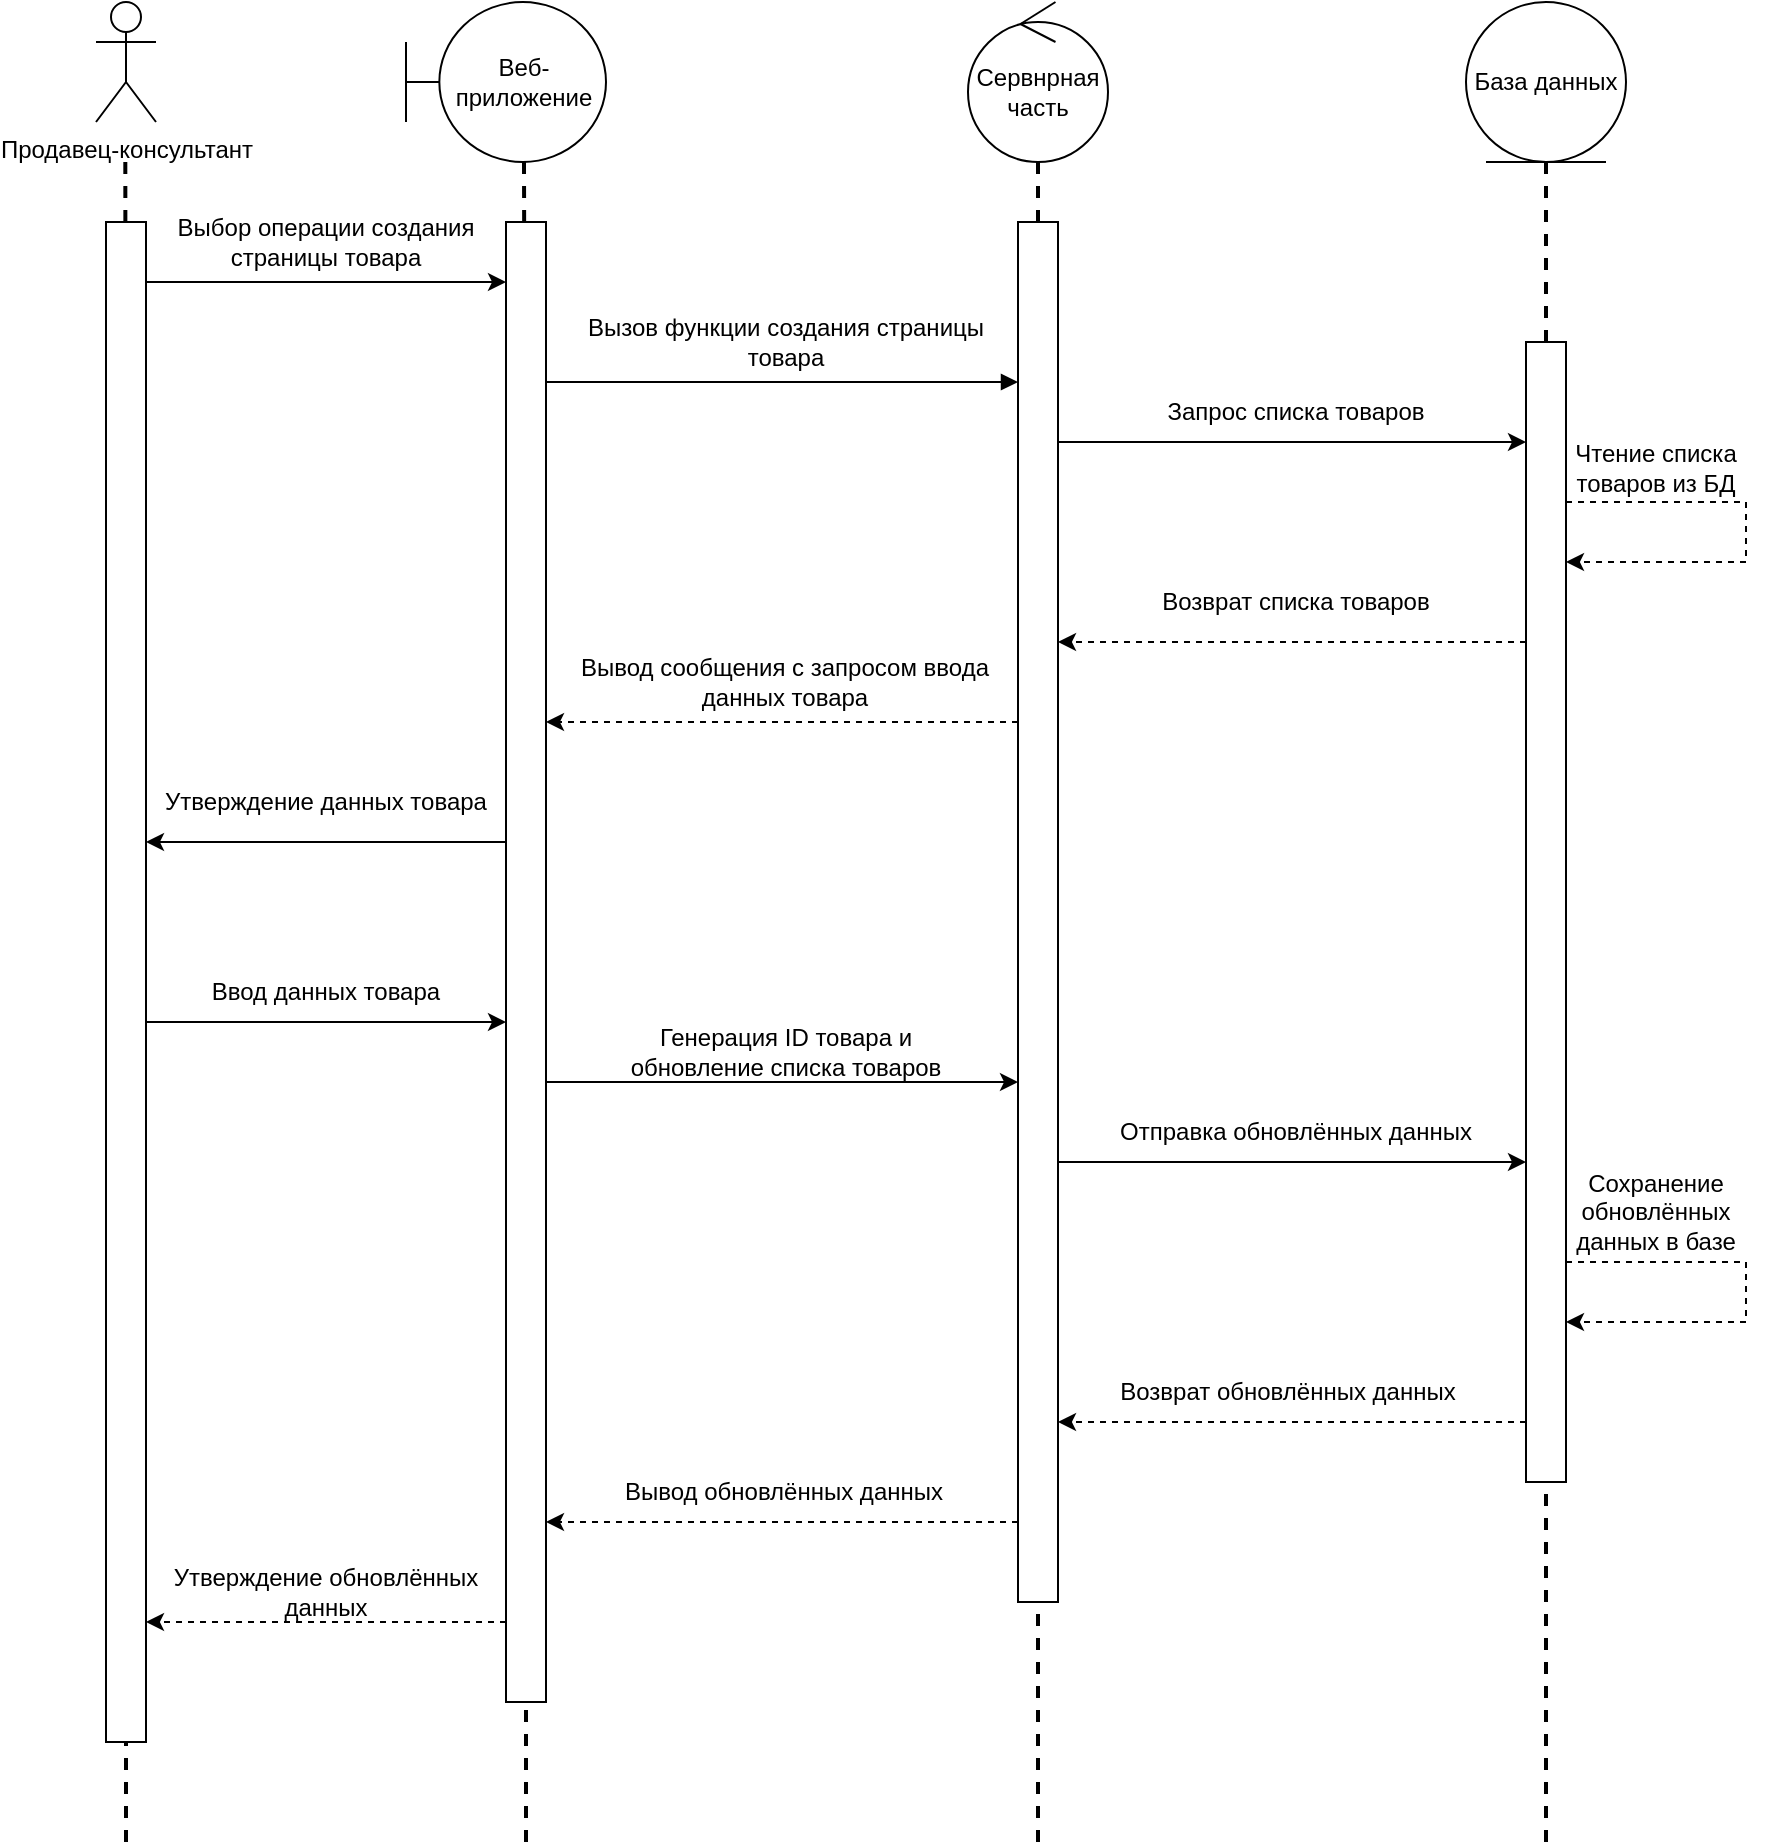 <mxfile version="16.5.1" type="device"><diagram id="CVpzIZxZ6FQc-zkJlyMm" name="Страница 1"><mxGraphModel dx="525" dy="412" grid="1" gridSize="10" guides="1" tooltips="1" connect="1" arrows="1" fold="1" page="1" pageScale="1" pageWidth="827" pageHeight="1169" math="0" shadow="0"><root><mxCell id="0"/><mxCell id="1" parent="0"/><mxCell id="GgT9fDXqA0Cxmzo699EA-2" value="Продавец-консультант" style="shape=umlActor;verticalLabelPosition=bottom;verticalAlign=top;html=1;outlineConnect=0;" parent="1" vertex="1"><mxGeometry x="155" width="30" height="60" as="geometry"/></mxCell><mxCell id="GgT9fDXqA0Cxmzo699EA-5" value="Выбор операции создания страницы товара" style="text;html=1;strokeColor=none;fillColor=none;align=center;verticalAlign=middle;whiteSpace=wrap;rounded=0;" parent="1" vertex="1"><mxGeometry x="180" y="100" width="180" height="40" as="geometry"/></mxCell><mxCell id="GgT9fDXqA0Cxmzo699EA-6" value="Запрос списка товаров" style="text;html=1;strokeColor=none;fillColor=none;align=center;verticalAlign=middle;whiteSpace=wrap;rounded=0;" parent="1" vertex="1"><mxGeometry x="640" y="188.75" width="230" height="32.5" as="geometry"/></mxCell><mxCell id="GgT9fDXqA0Cxmzo699EA-7" value="Чтение списка товаров из БД" style="text;html=1;strokeColor=none;fillColor=none;align=center;verticalAlign=middle;whiteSpace=wrap;rounded=0;" parent="1" vertex="1"><mxGeometry x="890" y="215" width="90" height="35" as="geometry"/></mxCell><mxCell id="GgT9fDXqA0Cxmzo699EA-8" value="Возврат списка товаров" style="text;html=1;strokeColor=none;fillColor=none;align=center;verticalAlign=middle;whiteSpace=wrap;rounded=0;" parent="1" vertex="1"><mxGeometry x="640" y="280" width="230" height="40" as="geometry"/></mxCell><mxCell id="GgT9fDXqA0Cxmzo699EA-10" value="Ввод данных товара" style="text;html=1;strokeColor=none;fillColor=none;align=center;verticalAlign=middle;whiteSpace=wrap;rounded=0;" parent="1" vertex="1"><mxGeometry x="180" y="480" width="180" height="30" as="geometry"/></mxCell><mxCell id="GgT9fDXqA0Cxmzo699EA-17" value="Отправка обновлённых данных" style="text;html=1;strokeColor=none;fillColor=none;align=center;verticalAlign=middle;whiteSpace=wrap;rounded=0;" parent="1" vertex="1"><mxGeometry x="640" y="550" width="230" height="30" as="geometry"/></mxCell><mxCell id="GgT9fDXqA0Cxmzo699EA-20" value="Сохранение обновлённых данных в базе" style="text;html=1;strokeColor=none;fillColor=none;align=center;verticalAlign=middle;whiteSpace=wrap;rounded=0;" parent="1" vertex="1"><mxGeometry x="890" y="580" width="90" height="50" as="geometry"/></mxCell><mxCell id="Dryz8J-gVgUKQ2lueqJI-1" value="Веб-приложение" style="shape=umlBoundary;whiteSpace=wrap;html=1;" parent="1" vertex="1"><mxGeometry x="310" width="100" height="80" as="geometry"/></mxCell><mxCell id="Dryz8J-gVgUKQ2lueqJI-2" value="База данных" style="ellipse;shape=umlEntity;whiteSpace=wrap;html=1;" parent="1" vertex="1"><mxGeometry x="840" width="80" height="80" as="geometry"/></mxCell><mxCell id="80jDLiHwljJUnVOSaJOS-2" value="" style="endArrow=none;dashed=1;html=1;strokeWidth=2;rounded=0;startArrow=none;" parent="1" source="80jDLiHwljJUnVOSaJOS-10" edge="1"><mxGeometry width="50" height="50" relative="1" as="geometry"><mxPoint x="369.34" y="1160" as="sourcePoint"/><mxPoint x="369" y="80" as="targetPoint"/></mxGeometry></mxCell><mxCell id="80jDLiHwljJUnVOSaJOS-3" value="" style="endArrow=none;dashed=1;html=1;strokeWidth=2;rounded=0;startArrow=none;" parent="1" source="80jDLiHwljJUnVOSaJOS-12" target="Dryz8J-gVgUKQ2lueqJI-2" edge="1"><mxGeometry width="50" height="50" relative="1" as="geometry"><mxPoint x="879.84" y="1160" as="sourcePoint"/><mxPoint x="879.5" y="80.0" as="targetPoint"/></mxGeometry></mxCell><mxCell id="80jDLiHwljJUnVOSaJOS-4" value="" style="endArrow=none;dashed=1;html=1;strokeWidth=2;rounded=0;startArrow=none;" parent="1" source="80jDLiHwljJUnVOSaJOS-5" edge="1"><mxGeometry width="50" height="50" relative="1" as="geometry"><mxPoint x="170" y="1160" as="sourcePoint"/><mxPoint x="169.66" y="80.0" as="targetPoint"/></mxGeometry></mxCell><mxCell id="80jDLiHwljJUnVOSaJOS-7" value="" style="endArrow=classic;endFill=1;html=1;edgeStyle=orthogonalEdgeStyle;align=left;verticalAlign=top;rounded=0;" parent="1" source="80jDLiHwljJUnVOSaJOS-5" target="80jDLiHwljJUnVOSaJOS-10" edge="1"><mxGeometry x="-1" relative="1" as="geometry"><mxPoint x="180" y="160" as="sourcePoint"/><mxPoint x="350" y="180" as="targetPoint"/><Array as="points"><mxPoint x="270" y="140"/><mxPoint x="270" y="140"/></Array></mxGeometry></mxCell><mxCell id="80jDLiHwljJUnVOSaJOS-13" style="edgeStyle=orthogonalEdgeStyle;rounded=0;orthogonalLoop=1;jettySize=auto;html=1;" parent="1" target="80jDLiHwljJUnVOSaJOS-12" edge="1"><mxGeometry relative="1" as="geometry"><Array as="points"><mxPoint x="740" y="220"/><mxPoint x="740" y="220"/></Array><mxPoint x="620" y="220" as="sourcePoint"/><mxPoint x="860" y="240" as="targetPoint"/></mxGeometry></mxCell><mxCell id="80jDLiHwljJUnVOSaJOS-14" style="edgeStyle=orthogonalEdgeStyle;rounded=0;orthogonalLoop=1;jettySize=auto;html=1;dashed=1;" parent="1" source="80jDLiHwljJUnVOSaJOS-12" target="80jDLiHwljJUnVOSaJOS-12" edge="1"><mxGeometry relative="1" as="geometry"><mxPoint x="960" y="310" as="targetPoint"/><Array as="points"><mxPoint x="980" y="250"/><mxPoint x="980" y="280"/></Array></mxGeometry></mxCell><mxCell id="80jDLiHwljJUnVOSaJOS-15" style="edgeStyle=orthogonalEdgeStyle;rounded=0;orthogonalLoop=1;jettySize=auto;html=1;dashed=1;" parent="1" source="80jDLiHwljJUnVOSaJOS-12" target="mZSnBwAnfPJ0Uy06w7GG-21" edge="1"><mxGeometry relative="1" as="geometry"><Array as="points"><mxPoint x="760" y="320"/><mxPoint x="760" y="320"/></Array><mxPoint x="620" y="290" as="targetPoint"/></mxGeometry></mxCell><mxCell id="80jDLiHwljJUnVOSaJOS-21" style="edgeStyle=orthogonalEdgeStyle;rounded=0;orthogonalLoop=1;jettySize=auto;html=1;endArrow=classic;endFill=1;" parent="1" source="80jDLiHwljJUnVOSaJOS-5" target="80jDLiHwljJUnVOSaJOS-10" edge="1"><mxGeometry relative="1" as="geometry"><Array as="points"><mxPoint x="280" y="510"/><mxPoint x="280" y="510"/></Array><mxPoint x="180" y="500" as="sourcePoint"/><mxPoint x="330" y="500" as="targetPoint"/></mxGeometry></mxCell><mxCell id="80jDLiHwljJUnVOSaJOS-37" value="Вывод сообщения с запросом ввода данных товара" style="text;html=1;strokeColor=none;fillColor=none;align=center;verticalAlign=middle;whiteSpace=wrap;rounded=0;" parent="1" vertex="1"><mxGeometry x="378.75" y="320" width="241.25" height="40" as="geometry"/></mxCell><mxCell id="80jDLiHwljJUnVOSaJOS-39" style="edgeStyle=orthogonalEdgeStyle;rounded=0;orthogonalLoop=1;jettySize=auto;html=1;" parent="1" edge="1"><mxGeometry relative="1" as="geometry"><mxPoint x="190" y="670" as="targetPoint"/></mxGeometry></mxCell><mxCell id="mZSnBwAnfPJ0Uy06w7GG-5" style="edgeStyle=orthogonalEdgeStyle;rounded=0;orthogonalLoop=1;jettySize=auto;html=1;dashed=1;" parent="1" source="mZSnBwAnfPJ0Uy06w7GG-21" target="80jDLiHwljJUnVOSaJOS-10" edge="1"><mxGeometry relative="1" as="geometry"><mxPoint x="600" y="310" as="sourcePoint"/><Array as="points"><mxPoint x="510" y="360"/><mxPoint x="510" y="360"/></Array></mxGeometry></mxCell><mxCell id="RtW5jOnlT4HJeaYvshAu-7" style="edgeStyle=orthogonalEdgeStyle;rounded=0;orthogonalLoop=1;jettySize=auto;html=1;endArrow=classic;endFill=1;" parent="1" source="mZSnBwAnfPJ0Uy06w7GG-21" target="80jDLiHwljJUnVOSaJOS-12" edge="1"><mxGeometry relative="1" as="geometry"><Array as="points"><mxPoint x="760" y="580"/><mxPoint x="760" y="580"/></Array><mxPoint x="620" y="1137.947" as="sourcePoint"/><mxPoint x="850" y="1137.947" as="targetPoint"/></mxGeometry></mxCell><mxCell id="mZSnBwAnfPJ0Uy06w7GG-1" value="Вызов функции создания страницы товара" style="text;html=1;strokeColor=none;fillColor=none;align=center;verticalAlign=middle;whiteSpace=wrap;rounded=0;" parent="1" vertex="1"><mxGeometry x="380" y="150" width="240" height="40" as="geometry"/></mxCell><mxCell id="mZSnBwAnfPJ0Uy06w7GG-2" value="" style="endArrow=block;endFill=1;html=1;edgeStyle=orthogonalEdgeStyle;align=left;verticalAlign=top;rounded=0;" parent="1" source="80jDLiHwljJUnVOSaJOS-10" target="mZSnBwAnfPJ0Uy06w7GG-21" edge="1"><mxGeometry x="-1" relative="1" as="geometry"><mxPoint x="370" y="190" as="sourcePoint"/><mxPoint x="600" y="190" as="targetPoint"/><Array as="points"><mxPoint x="490" y="190"/><mxPoint x="490" y="190"/></Array></mxGeometry></mxCell><mxCell id="mZSnBwAnfPJ0Uy06w7GG-6" value="Генерация ID товара и &lt;br&gt;обновление списка товаров" style="text;html=1;strokeColor=none;fillColor=none;align=center;verticalAlign=middle;whiteSpace=wrap;rounded=0;" parent="1" vertex="1"><mxGeometry x="380" y="510" width="240" height="30" as="geometry"/></mxCell><mxCell id="mZSnBwAnfPJ0Uy06w7GG-17" value="" style="endArrow=none;dashed=1;html=1;strokeWidth=2;rounded=0;startArrow=none;" parent="1" source="mZSnBwAnfPJ0Uy06w7GG-21" target="P7IhPXi-UapAy__p4so7-1" edge="1"><mxGeometry width="50" height="50" relative="1" as="geometry"><mxPoint x="625.84" y="1160" as="sourcePoint"/><mxPoint x="626" y="80" as="targetPoint"/></mxGeometry></mxCell><mxCell id="80jDLiHwljJUnVOSaJOS-5" value="" style="rounded=0;whiteSpace=wrap;html=1;" parent="1" vertex="1"><mxGeometry x="160" y="110" width="20" height="760" as="geometry"/></mxCell><mxCell id="mZSnBwAnfPJ0Uy06w7GG-19" value="" style="endArrow=none;dashed=1;html=1;strokeWidth=2;rounded=0;startArrow=none;" parent="1" target="80jDLiHwljJUnVOSaJOS-5" edge="1"><mxGeometry width="50" height="50" relative="1" as="geometry"><mxPoint x="170" y="920" as="sourcePoint"/><mxPoint x="169.66" y="80.0" as="targetPoint"/></mxGeometry></mxCell><mxCell id="rOzsr_Z-aRyOHiPHhmDi-1" style="edgeStyle=orthogonalEdgeStyle;rounded=0;orthogonalLoop=1;jettySize=auto;html=1;" parent="1" source="80jDLiHwljJUnVOSaJOS-10" target="80jDLiHwljJUnVOSaJOS-5" edge="1"><mxGeometry relative="1" as="geometry"><Array as="points"><mxPoint x="270" y="420"/><mxPoint x="270" y="420"/></Array></mxGeometry></mxCell><mxCell id="rOzsr_Z-aRyOHiPHhmDi-5" style="edgeStyle=orthogonalEdgeStyle;rounded=0;orthogonalLoop=1;jettySize=auto;html=1;dashed=1;endArrow=classic;endFill=1;" parent="1" source="80jDLiHwljJUnVOSaJOS-10" target="80jDLiHwljJUnVOSaJOS-5" edge="1"><mxGeometry relative="1" as="geometry"><Array as="points"><mxPoint x="260" y="810"/><mxPoint x="260" y="810"/></Array></mxGeometry></mxCell><mxCell id="80jDLiHwljJUnVOSaJOS-10" value="" style="rounded=0;whiteSpace=wrap;html=1;" parent="1" vertex="1"><mxGeometry x="360" y="110" width="20" height="740" as="geometry"/></mxCell><mxCell id="mZSnBwAnfPJ0Uy06w7GG-20" value="" style="endArrow=none;dashed=1;html=1;strokeWidth=2;rounded=0;startArrow=none;" parent="1" target="80jDLiHwljJUnVOSaJOS-10" edge="1"><mxGeometry width="50" height="50" relative="1" as="geometry"><mxPoint x="370" y="920" as="sourcePoint"/><mxPoint x="369" y="80" as="targetPoint"/></mxGeometry></mxCell><mxCell id="rOzsr_Z-aRyOHiPHhmDi-4" style="edgeStyle=orthogonalEdgeStyle;rounded=0;orthogonalLoop=1;jettySize=auto;html=1;dashed=1;endArrow=classic;endFill=1;" parent="1" source="mZSnBwAnfPJ0Uy06w7GG-21" target="80jDLiHwljJUnVOSaJOS-10" edge="1"><mxGeometry relative="1" as="geometry"><Array as="points"><mxPoint x="510" y="760"/><mxPoint x="510" y="760"/></Array></mxGeometry></mxCell><mxCell id="mZSnBwAnfPJ0Uy06w7GG-21" value="" style="rounded=0;whiteSpace=wrap;html=1;" parent="1" vertex="1"><mxGeometry x="616" y="110" width="20" height="690" as="geometry"/></mxCell><mxCell id="mZSnBwAnfPJ0Uy06w7GG-22" value="" style="endArrow=none;dashed=1;html=1;strokeWidth=2;rounded=0;startArrow=none;" parent="1" target="mZSnBwAnfPJ0Uy06w7GG-21" edge="1"><mxGeometry width="50" height="50" relative="1" as="geometry"><mxPoint x="626" y="920" as="sourcePoint"/><mxPoint x="625.95" y="680" as="targetPoint"/></mxGeometry></mxCell><mxCell id="rOzsr_Z-aRyOHiPHhmDi-3" style="edgeStyle=orthogonalEdgeStyle;rounded=0;orthogonalLoop=1;jettySize=auto;html=1;dashed=1;endArrow=classic;endFill=1;" parent="1" source="80jDLiHwljJUnVOSaJOS-12" target="mZSnBwAnfPJ0Uy06w7GG-21" edge="1"><mxGeometry relative="1" as="geometry"><Array as="points"><mxPoint x="780" y="710"/><mxPoint x="780" y="710"/></Array></mxGeometry></mxCell><mxCell id="80jDLiHwljJUnVOSaJOS-12" value="" style="rounded=0;whiteSpace=wrap;html=1;" parent="1" vertex="1"><mxGeometry x="870" y="170" width="20" height="570" as="geometry"/></mxCell><mxCell id="mZSnBwAnfPJ0Uy06w7GG-23" value="" style="endArrow=none;dashed=1;html=1;strokeWidth=2;rounded=0;startArrow=none;" parent="1" target="80jDLiHwljJUnVOSaJOS-12" edge="1"><mxGeometry width="50" height="50" relative="1" as="geometry"><mxPoint x="880" y="920" as="sourcePoint"/><mxPoint x="879.5" y="80.0" as="targetPoint"/></mxGeometry></mxCell><mxCell id="mZSnBwAnfPJ0Uy06w7GG-28" style="edgeStyle=orthogonalEdgeStyle;rounded=0;orthogonalLoop=1;jettySize=auto;html=1;endArrow=classic;endFill=1;" parent="1" source="80jDLiHwljJUnVOSaJOS-10" target="mZSnBwAnfPJ0Uy06w7GG-21" edge="1"><mxGeometry relative="1" as="geometry"><mxPoint x="400" y="570" as="targetPoint"/><Array as="points"><mxPoint x="500" y="540"/><mxPoint x="500" y="540"/></Array><mxPoint x="400" y="520" as="sourcePoint"/></mxGeometry></mxCell><mxCell id="8jM8Hpc6tdXLf2XJdY-e-1" style="edgeStyle=orthogonalEdgeStyle;rounded=0;orthogonalLoop=1;jettySize=auto;html=1;dashed=1;" parent="1" source="80jDLiHwljJUnVOSaJOS-12" target="80jDLiHwljJUnVOSaJOS-12" edge="1"><mxGeometry relative="1" as="geometry"><mxPoint x="890" y="550" as="targetPoint"/><Array as="points"><mxPoint x="980" y="630"/><mxPoint x="980" y="660"/></Array><mxPoint x="890" y="520" as="sourcePoint"/></mxGeometry></mxCell><mxCell id="rOzsr_Z-aRyOHiPHhmDi-2" value="Утверждение данных товара" style="text;html=1;strokeColor=none;fillColor=none;align=center;verticalAlign=middle;whiteSpace=wrap;rounded=0;" parent="1" vertex="1"><mxGeometry x="180" y="380" width="180" height="40" as="geometry"/></mxCell><mxCell id="rOzsr_Z-aRyOHiPHhmDi-6" value="Возврат обновлённых данных" style="text;html=1;strokeColor=none;fillColor=none;align=center;verticalAlign=middle;whiteSpace=wrap;rounded=0;" parent="1" vertex="1"><mxGeometry x="636" y="680" width="230" height="30" as="geometry"/></mxCell><mxCell id="rOzsr_Z-aRyOHiPHhmDi-7" value="Вывод обновлённых данных" style="text;html=1;strokeColor=none;fillColor=none;align=center;verticalAlign=middle;whiteSpace=wrap;rounded=0;" parent="1" vertex="1"><mxGeometry x="378.75" y="730" width="240" height="30" as="geometry"/></mxCell><mxCell id="rOzsr_Z-aRyOHiPHhmDi-8" value="Утверждение обновлённых данных" style="text;html=1;strokeColor=none;fillColor=none;align=center;verticalAlign=middle;whiteSpace=wrap;rounded=0;" parent="1" vertex="1"><mxGeometry x="180" y="780" width="180" height="30" as="geometry"/></mxCell><mxCell id="P7IhPXi-UapAy__p4so7-1" value="Сервнрная часть" style="ellipse;shape=umlControl;whiteSpace=wrap;html=1;" vertex="1" parent="1"><mxGeometry x="591" width="70" height="80" as="geometry"/></mxCell></root></mxGraphModel></diagram></mxfile>